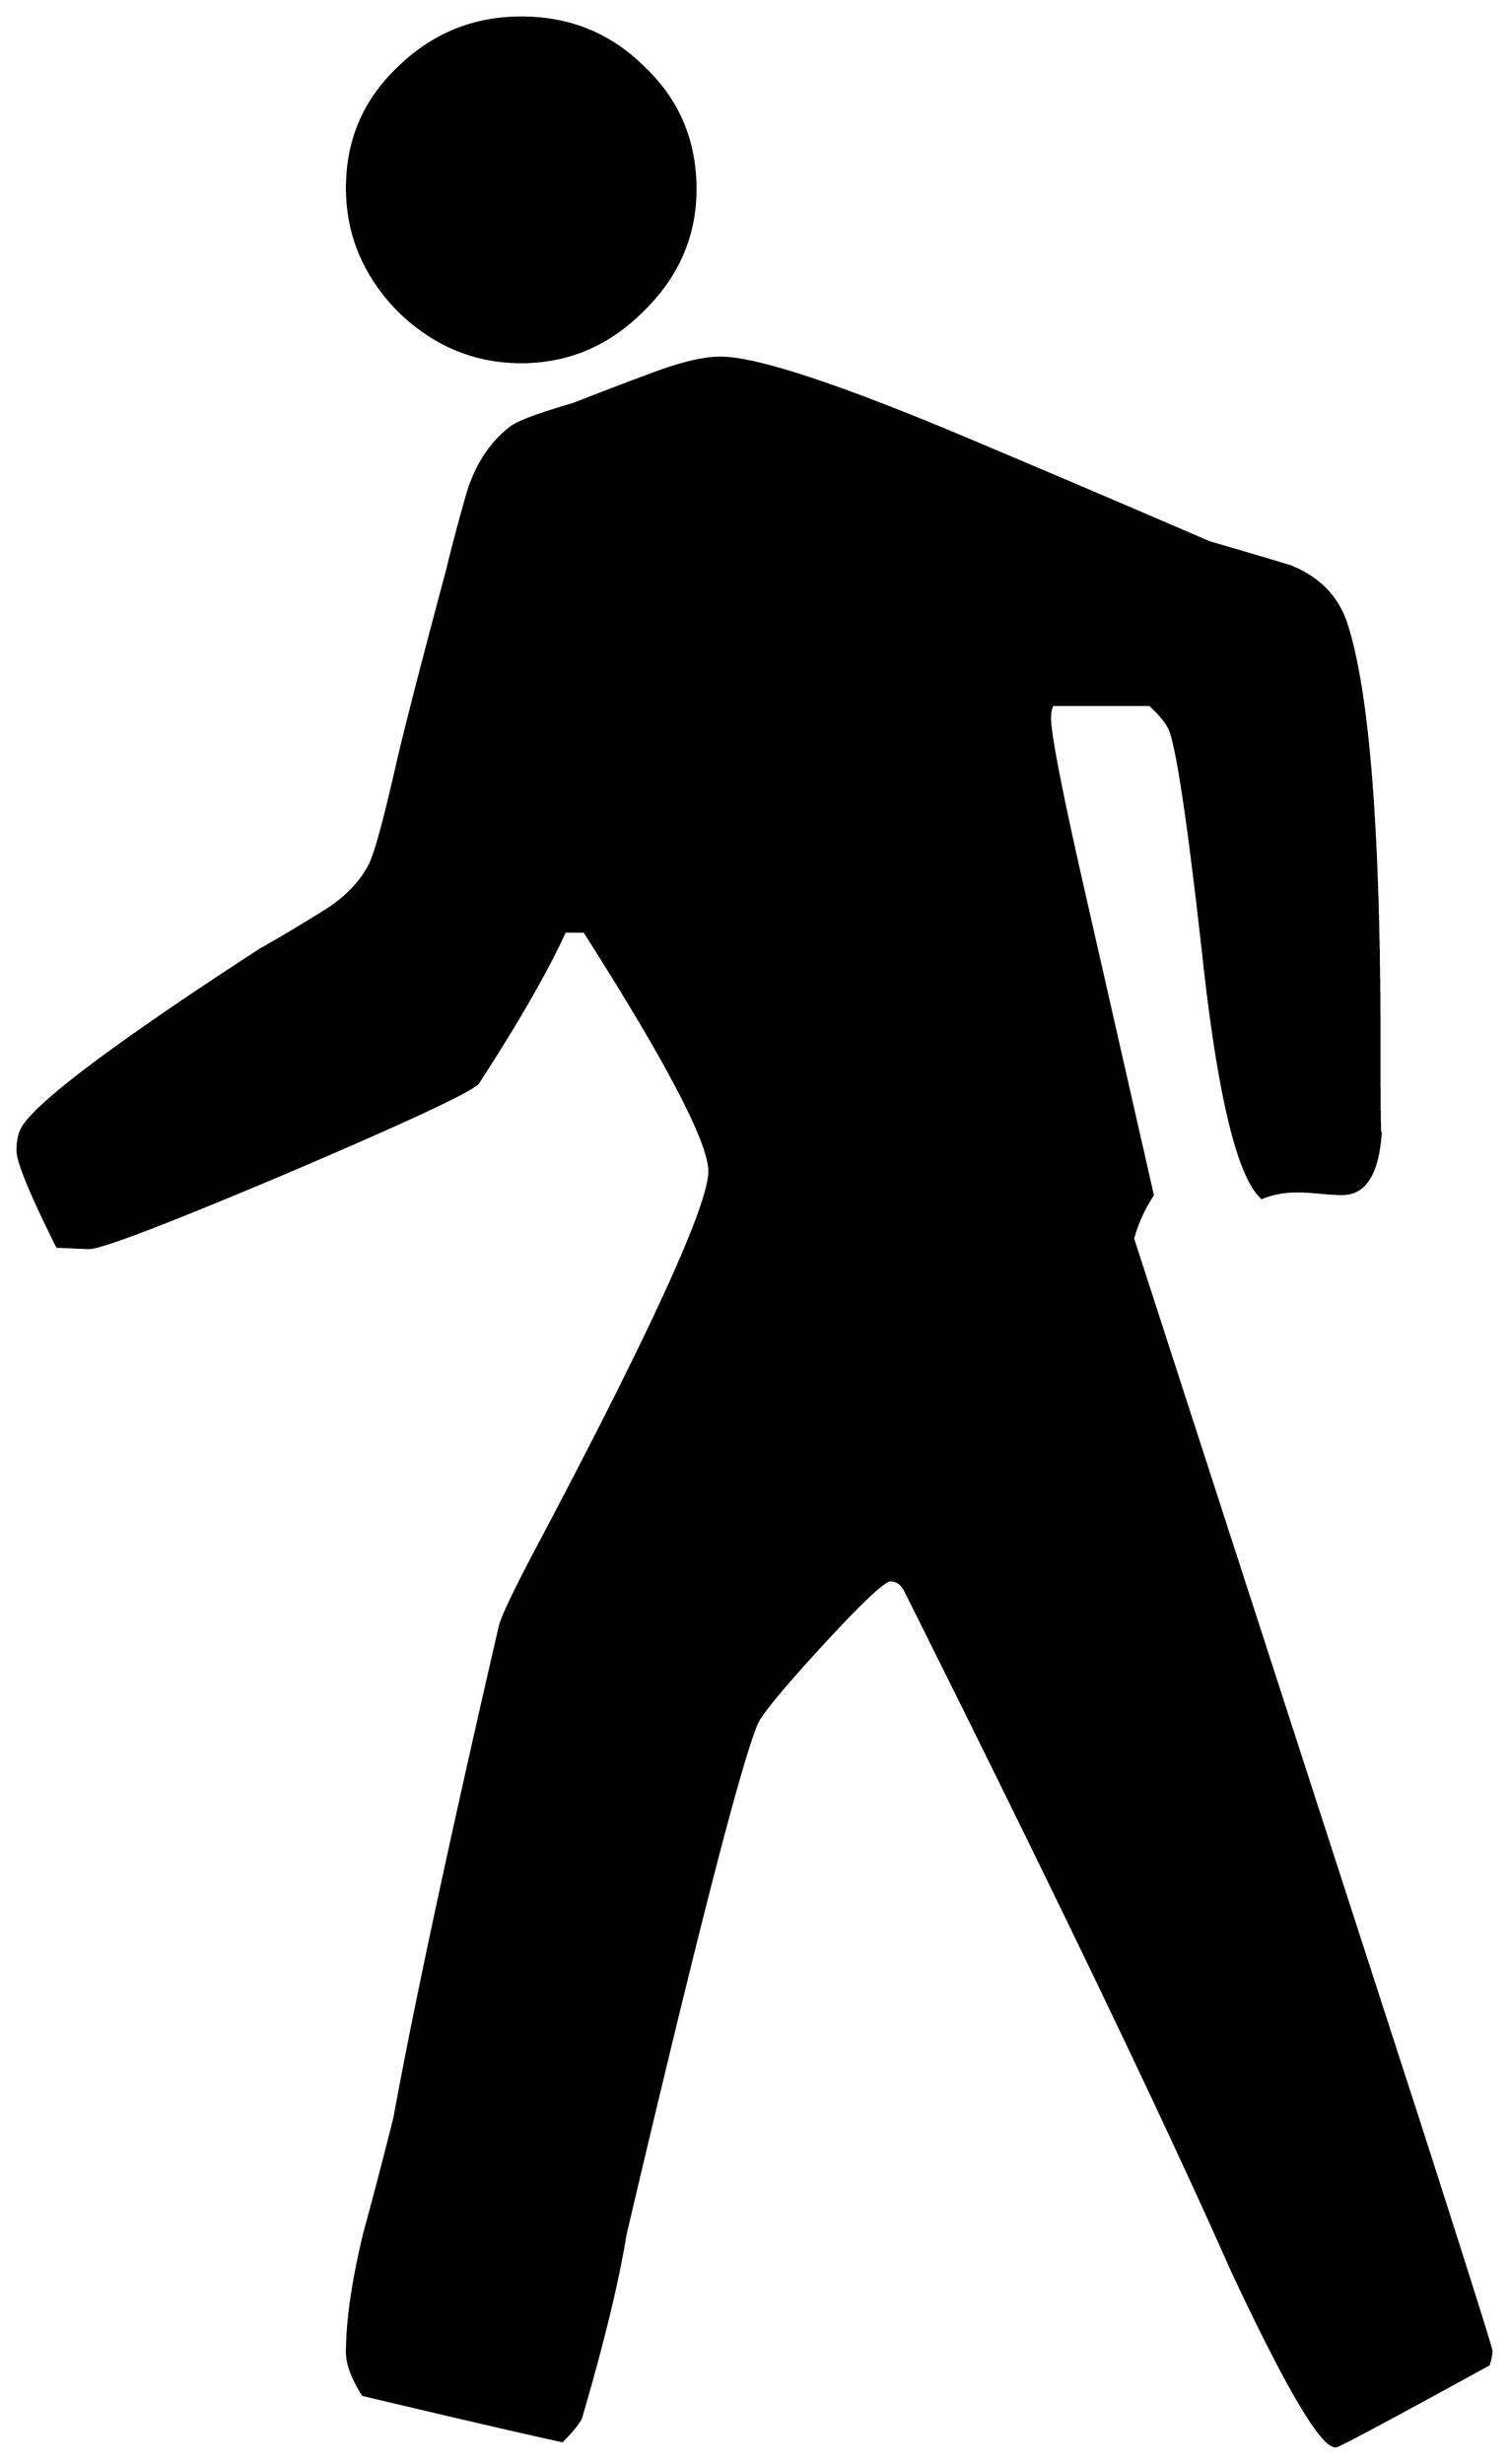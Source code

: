 


\begin{tikzpicture}[y=0.80pt, x=0.80pt, yscale=-1.0, xscale=1.0, inner sep=0pt, outer sep=0pt]
\begin{scope}[shift={(100.0,1692.0)},nonzero rule]
  \path[draw=.,fill=.,line width=1.600pt] (626.0,-1359.0) ..
    controls (626.0,-1323.667) and (612.667,-1293.0) ..
    (586.0,-1267.0) .. controls (560.0,-1241.0) and
    (529.333,-1228.0) .. (494.0,-1228.0) .. controls
    (458.667,-1228.0) and (427.667,-1241.0) .. (401.0,-1267.0) ..
    controls (375.0,-1293.667) and (362.0,-1324.667) ..
    (362.0,-1360.0) .. controls (362.0,-1396.0) and
    (375.0,-1426.333) .. (401.0,-1451.0) .. controls
    (427.0,-1476.333) and (458.0,-1489.0) .. (494.0,-1489.0) ..
    controls (530.667,-1489.0) and (561.667,-1476.333) ..
    (587.0,-1451.0) .. controls (613.0,-1426.333) and
    (626.0,-1395.667) .. (626.0,-1359.0) -- cycle(1230.0,281.0) ..
    controls (1230.0,283.0) and (1229.333,286.333) .. (1228.0,291.0)
    .. controls (1152.667,332.333) and (1114.0,353.0) ..
    (1112.0,353.0) .. controls (1101.333,353.0) and (1075.333,309.0)
    .. (1034.0,221.0) .. controls (982.0,103.667) and
    (899.0,-69.0) .. (785.0,-297.0) .. controls (782.333,-301.667)
    and (778.667,-304.0) .. (774.0,-304.0) .. controls
    (769.333,-304.0) and (751.667,-287.333) .. (721.0,-254.0) ..
    controls (691.0,-221.333) and (674.667,-201.333) .. (672.0,-194.0)
    .. controls (658.667,-160.667) and (625.667,-32.0) ..
    (573.0,192.0) .. controls (567.0,228.667) and (555.667,275.333) ..
    (539.0,332.0) .. controls (536.333,336.667) and (531.667,342.333) ..
    (525.0,349.0) .. controls (491.667,341.667) and (441.333,330.0) ..
    (374.0,314.0) .. controls (366.0,301.333) and (362.0,290.667) ..
    (362.0,282.0) .. controls (362.0,258.0) and (366.333,228.0) ..
    (375.0,192.0) .. controls (383.0,162.667) and (390.667,133.333) ..
    (398.0,104.0) .. controls (413.333,20.0) and (440.0,-104.333) ..
    (478.0,-269.0) .. controls (480.0,-277.0) and (491.333,-300.333)
    .. (512.0,-339.0) .. controls (595.333,-497.0) and
    (637.0,-588.667) .. (637.0,-614.0) .. controls (637.0,-636.0)
    and (605.333,-696.667) .. (542.0,-796.0) -- (527.0,-796.0) ..
    controls (513.667,-766.667) and (491.667,-728.333) .. (461.0,-681.0)
    .. controls (454.333,-674.333) and (405.667,-651.667) ..
    (315.0,-613.0) .. controls (225.0,-575.0) and (175.333,-556.0)
    .. (166.0,-556.0) .. controls (165.333,-556.0) and
    (157.333,-556.333) .. (142.0,-557.0) .. controls (122.0,-597.0)
    and (112.0,-621.333) .. (112.0,-630.0) .. controls
    (112.0,-638.0) and (113.667,-644.333) .. (117.0,-649.0) ..
    controls (131.667,-669.667) and (191.333,-714.0) .. (296.0,-782.0)
    .. controls (311.333,-790.667) and (327.0,-800.0) ..
    (343.0,-810.0) .. controls (359.667,-820.0) and (371.667,-832.0)
    .. (379.0,-846.0) .. controls (383.0,-853.333) and
    (389.667,-877.333) .. (399.0,-918.0) .. controls (405.0,-944.667)
    and (418.0,-995.333) .. (438.0,-1070.0) .. controls
    (442.667,-1089.333) and (448.0,-1109.333) .. (454.0,-1130.0) ..
    controls (460.667,-1150.667) and (471.333,-1166.667) ..
    (486.0,-1178.0) .. controls (490.667,-1182.0) and
    (506.667,-1188.0) .. (534.0,-1196.0) .. controls
    (552.667,-1203.333) and (571.0,-1210.333) .. (589.0,-1217.0) ..
    controls (613.0,-1226.333) and (631.667,-1231.0) ..
    (645.0,-1231.0) .. controls (671.667,-1231.0) and
    (732.0,-1211.333) .. (826.0,-1172.0) .. controls
    (889.333,-1145.333) and (952.667,-1118.333) .. (1016.0,-1091.0) ..
    controls (1036.667,-1085.0) and (1057.0,-1079.0) ..
    (1077.0,-1073.0) .. controls (1099.0,-1064.333) and
    (1113.333,-1049.667) .. (1120.0,-1029.0) .. controls
    (1136.667,-977.667) and (1145.0,-871.667) .. (1145.0,-711.0) ..
    controls (1145.0,-656.333) and (1145.333,-634.0) ..
    (1146.0,-644.0) .. controls (1144.0,-612.667) and
    (1134.333,-597.0) .. (1117.0,-597.0) .. controls
    (1113.0,-597.0) and (1107.333,-597.333) .. (1100.0,-598.0) ..
    controls (1092.667,-598.667) and (1087.0,-599.0) ..
    (1083.0,-599.0) .. controls (1073.0,-599.0) and
    (1064.0,-597.333) .. (1056.0,-594.0) .. controls
    (1038.667,-610.0) and (1024.333,-667.667) .. (1013.0,-767.0) ..
    controls (1001.0,-875.667) and (992.0,-936.667) ..
    (986.0,-950.0) .. controls (983.333,-955.333) and (978.333,-961.333)
    .. (971.0,-968.0) -- (897.0,-968.0) .. controls
    (895.667,-965.333) and (895.0,-962.0) .. (895.0,-958.0) ..
    controls (895.0,-946.0) and (902.667,-906.0) .. (918.0,-838.0)
    -- (973.0,-596.0) .. controls (966.333,-586.0) and
    (961.333,-575.0) .. (958.0,-563.0) -- (1178.0,116.0) ..
    controls (1212.667,224.0) and (1230.0,279.0) .. (1230.0,281.0)
    -- cycle;
\end{scope}

\end{tikzpicture}

